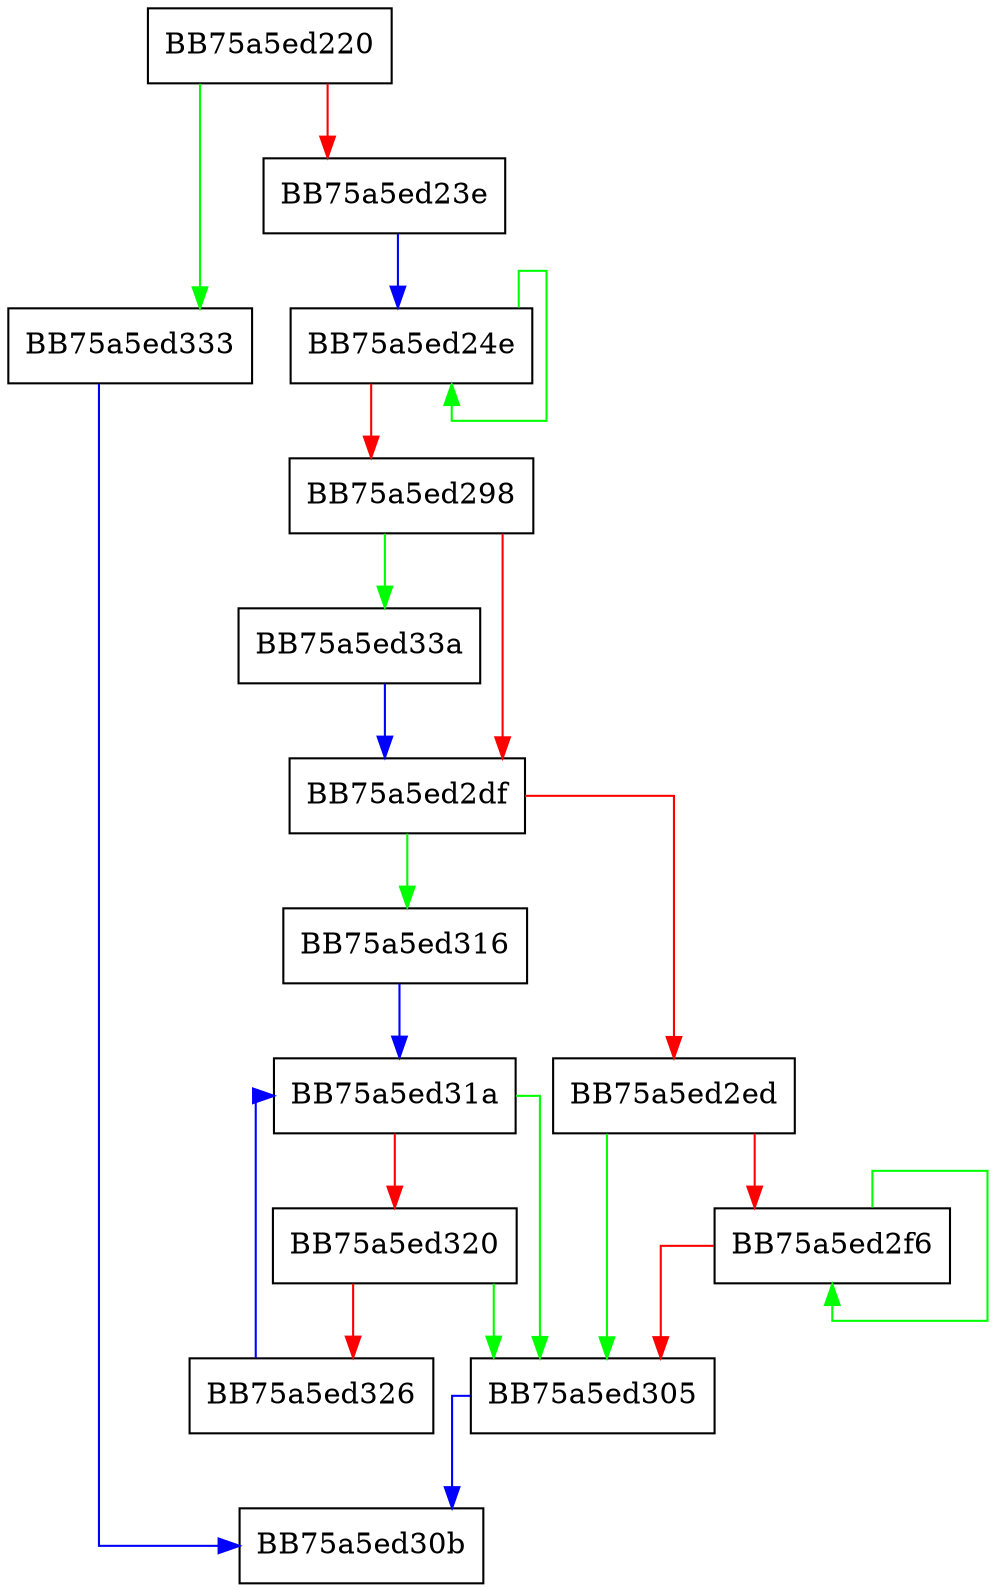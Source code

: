 digraph GetNext {
  node [shape="box"];
  graph [splines=ortho];
  BB75a5ed220 -> BB75a5ed333 [color="green"];
  BB75a5ed220 -> BB75a5ed23e [color="red"];
  BB75a5ed23e -> BB75a5ed24e [color="blue"];
  BB75a5ed24e -> BB75a5ed24e [color="green"];
  BB75a5ed24e -> BB75a5ed298 [color="red"];
  BB75a5ed298 -> BB75a5ed33a [color="green"];
  BB75a5ed298 -> BB75a5ed2df [color="red"];
  BB75a5ed2df -> BB75a5ed316 [color="green"];
  BB75a5ed2df -> BB75a5ed2ed [color="red"];
  BB75a5ed2ed -> BB75a5ed305 [color="green"];
  BB75a5ed2ed -> BB75a5ed2f6 [color="red"];
  BB75a5ed2f6 -> BB75a5ed2f6 [color="green"];
  BB75a5ed2f6 -> BB75a5ed305 [color="red"];
  BB75a5ed305 -> BB75a5ed30b [color="blue"];
  BB75a5ed316 -> BB75a5ed31a [color="blue"];
  BB75a5ed31a -> BB75a5ed305 [color="green"];
  BB75a5ed31a -> BB75a5ed320 [color="red"];
  BB75a5ed320 -> BB75a5ed305 [color="green"];
  BB75a5ed320 -> BB75a5ed326 [color="red"];
  BB75a5ed326 -> BB75a5ed31a [color="blue"];
  BB75a5ed333 -> BB75a5ed30b [color="blue"];
  BB75a5ed33a -> BB75a5ed2df [color="blue"];
}